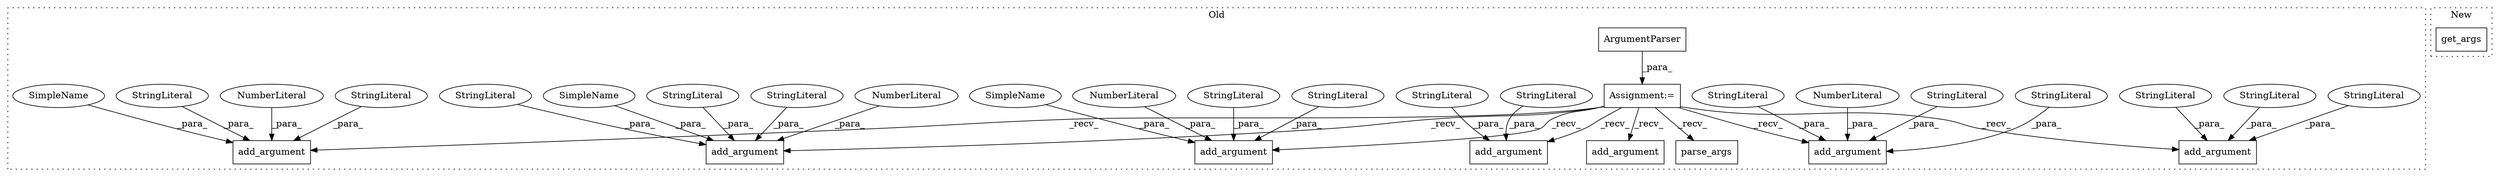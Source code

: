 digraph G {
subgraph cluster0 {
1 [label="parse_args" a="32" s="4331" l="12" shape="box"];
3 [label="Assignment:=" a="7" s="3460" l="1" shape="box"];
4 [label="add_argument" a="32" s="3897,3966" l="13,1" shape="box"];
5 [label="ArgumentParser" a="32" s="3470,3508" l="15,1" shape="box"];
6 [label="add_argument" a="32" s="3816,3883" l="13,1" shape="box"];
7 [label="StringLiteral" a="45" s="3852" l="31" shape="ellipse"];
8 [label="StringLiteral" a="45" s="3910" l="12" shape="ellipse"];
9 [label="StringLiteral" a="45" s="3933" l="3" shape="ellipse"];
10 [label="StringLiteral" a="45" s="3847" l="4" shape="ellipse"];
11 [label="add_argument" a="32" s="3726,3802" l="13,1" shape="box"];
12 [label="NumberLiteral" a="34" s="3929" l="3" shape="ellipse"];
13 [label="add_argument" a="32" s="3620,3712" l="13,1" shape="box"];
14 [label="NumberLiteral" a="34" s="3754" l="2" shape="ellipse"];
15 [label="add_argument" a="32" s="4062,4120" l="13,1" shape="box"];
16 [label="NumberLiteral" a="34" s="3657" l="4" shape="ellipse"];
17 [label="add_argument" a="32" s="4246,4312" l="13,1" shape="box"];
18 [label="NumberLiteral" a="34" s="4088" l="1" shape="ellipse"];
19 [label="StringLiteral" a="45" s="4278" l="34" shape="ellipse"];
20 [label="StringLiteral" a="45" s="3662" l="3" shape="ellipse"];
21 [label="StringLiteral" a="45" s="3739" l="10" shape="ellipse"];
22 [label="StringLiteral" a="45" s="3757" l="3" shape="ellipse"];
23 [label="StringLiteral" a="45" s="3666" l="46" shape="ellipse"];
24 [label="StringLiteral" a="45" s="4259" l="13" shape="ellipse"];
25 [label="StringLiteral" a="45" s="4075" l="8" shape="ellipse"];
26 [label="StringLiteral" a="45" s="3633" l="19" shape="ellipse"];
27 [label="StringLiteral" a="45" s="4090" l="3" shape="ellipse"];
28 [label="add_argument" a="32" s="3980,4048" l="13,1" shape="box"];
29 [label="StringLiteral" a="45" s="3937" l="29" shape="ellipse"];
30 [label="StringLiteral" a="45" s="3829" l="6" shape="ellipse"];
31 [label="SimpleName" a="42" s="3750" l="3" shape="ellipse"];
32 [label="SimpleName" a="42" s="3653" l="3" shape="ellipse"];
33 [label="SimpleName" a="42" s="4084" l="3" shape="ellipse"];
label = "Old";
style="dotted";
}
subgraph cluster1 {
2 [label="get_args" a="32" s="4423" l="10" shape="box"];
label = "New";
style="dotted";
}
3 -> 13 [label="_recv_"];
3 -> 28 [label="_recv_"];
3 -> 15 [label="_recv_"];
3 -> 1 [label="_recv_"];
3 -> 4 [label="_recv_"];
3 -> 17 [label="_recv_"];
3 -> 11 [label="_recv_"];
3 -> 6 [label="_recv_"];
5 -> 3 [label="_para_"];
7 -> 6 [label="_para_"];
8 -> 4 [label="_para_"];
9 -> 4 [label="_para_"];
10 -> 6 [label="_para_"];
12 -> 4 [label="_para_"];
14 -> 11 [label="_para_"];
16 -> 13 [label="_para_"];
18 -> 15 [label="_para_"];
19 -> 17 [label="_para_"];
20 -> 13 [label="_para_"];
21 -> 11 [label="_para_"];
22 -> 11 [label="_para_"];
23 -> 13 [label="_para_"];
24 -> 17 [label="_para_"];
25 -> 15 [label="_para_"];
26 -> 13 [label="_para_"];
27 -> 15 [label="_para_"];
29 -> 4 [label="_para_"];
30 -> 6 [label="_para_"];
31 -> 11 [label="_para_"];
32 -> 13 [label="_para_"];
33 -> 15 [label="_para_"];
}